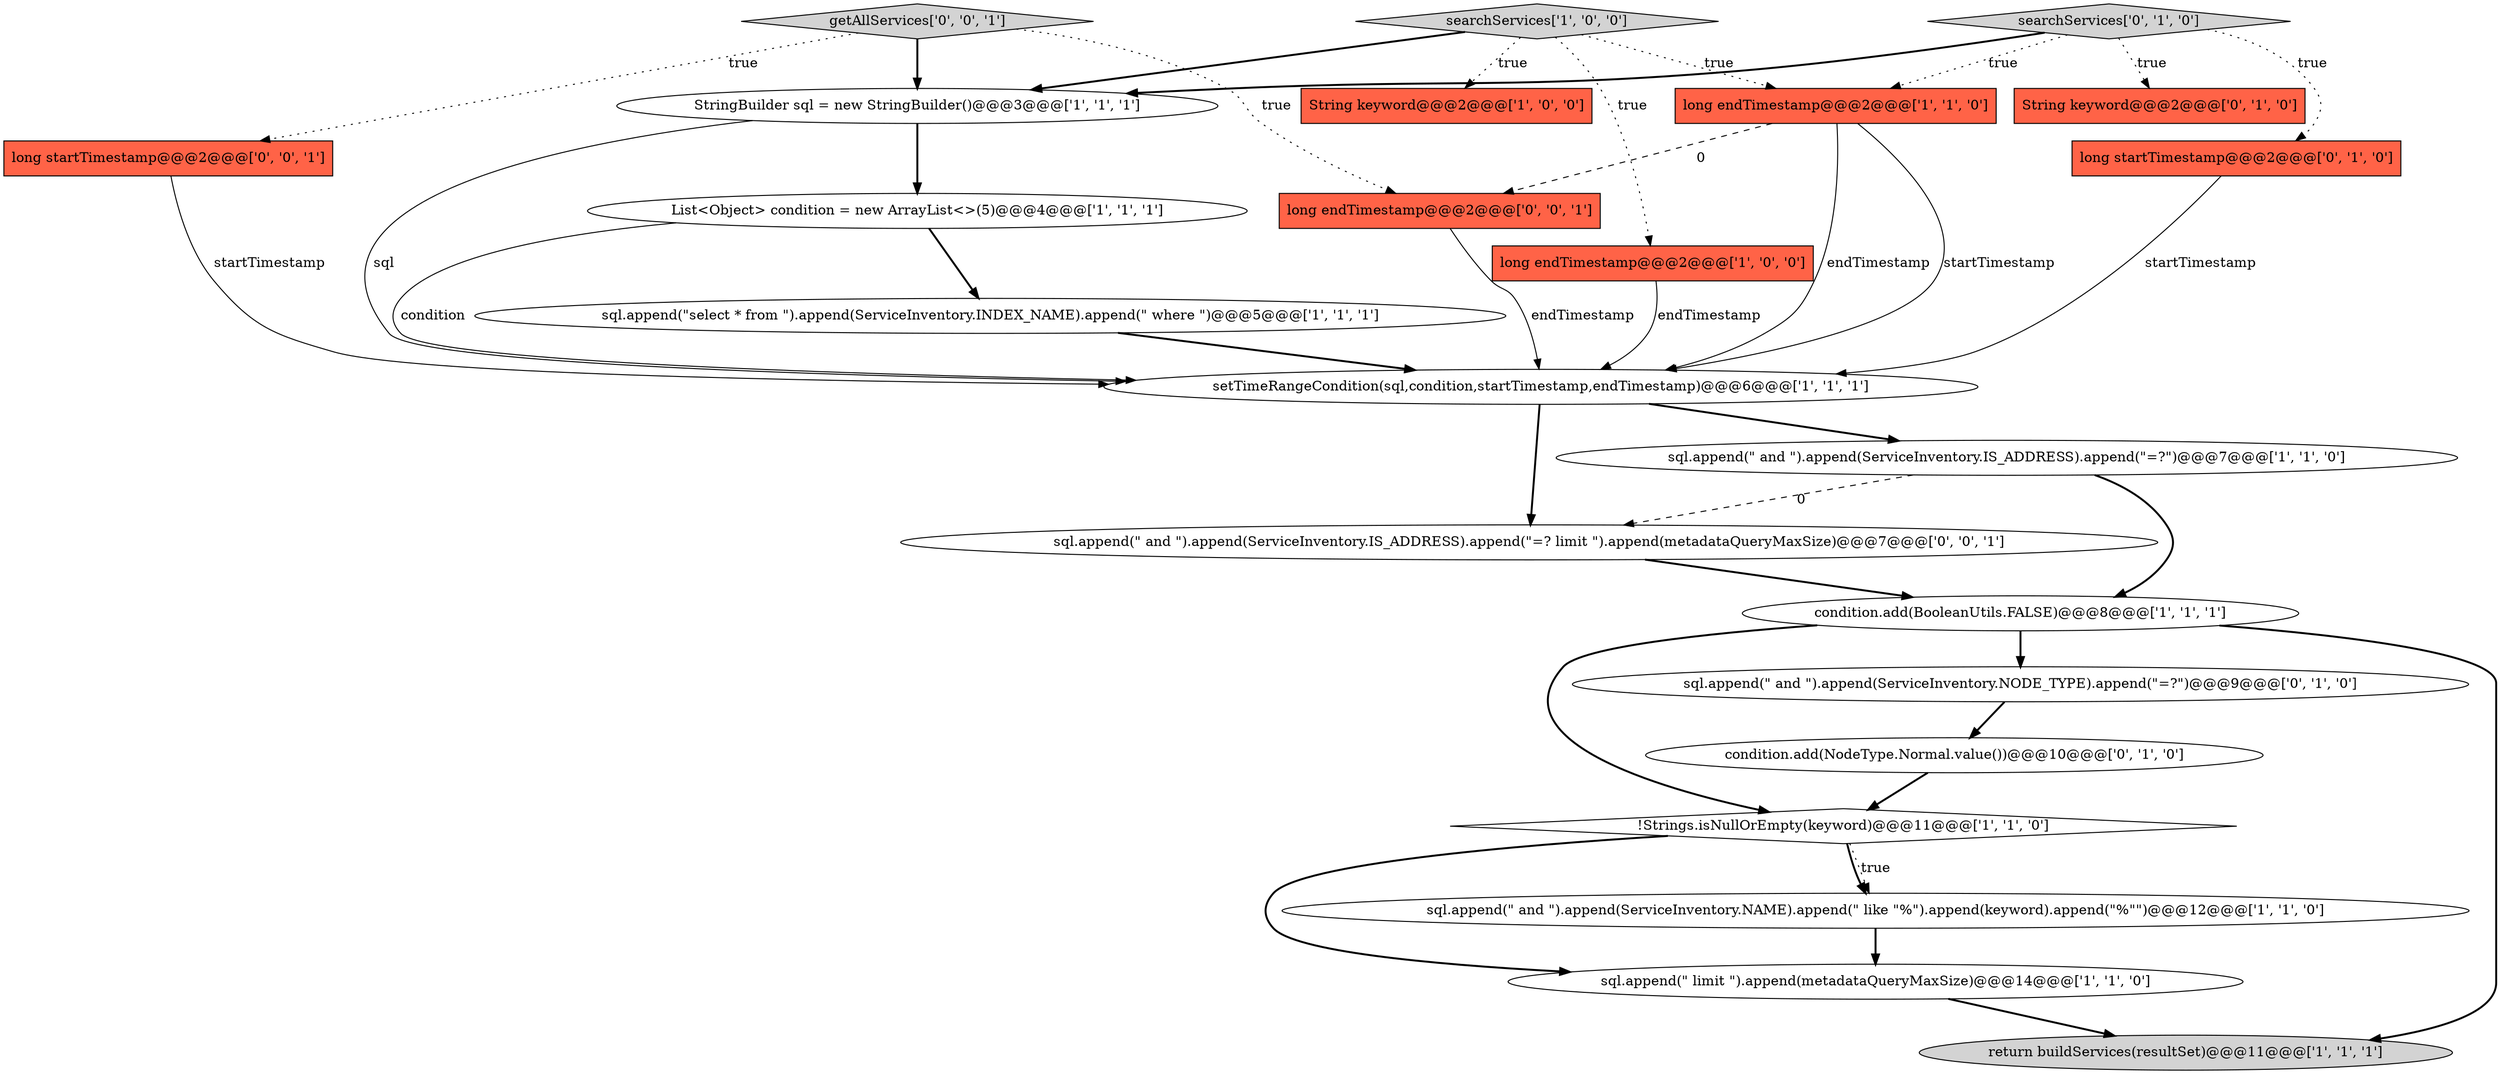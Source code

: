 digraph {
17 [style = filled, label = "sql.append(\" and \").append(ServiceInventory.NODE_TYPE).append(\"=?\")@@@9@@@['0', '1', '0']", fillcolor = white, shape = ellipse image = "AAA1AAABBB2BBB"];
9 [style = filled, label = "sql.append(\"select * from \").append(ServiceInventory.INDEX_NAME).append(\" where \")@@@5@@@['1', '1', '1']", fillcolor = white, shape = ellipse image = "AAA0AAABBB1BBB"];
15 [style = filled, label = "condition.add(NodeType.Normal.value())@@@10@@@['0', '1', '0']", fillcolor = white, shape = ellipse image = "AAA1AAABBB2BBB"];
11 [style = filled, label = "sql.append(\" limit \").append(metadataQueryMaxSize)@@@14@@@['1', '1', '0']", fillcolor = white, shape = ellipse image = "AAA0AAABBB1BBB"];
12 [style = filled, label = "sql.append(\" and \").append(ServiceInventory.NAME).append(\" like \"%\").append(keyword).append(\"%\"\")@@@12@@@['1', '1', '0']", fillcolor = white, shape = ellipse image = "AAA0AAABBB1BBB"];
6 [style = filled, label = "List<Object> condition = new ArrayList<>(5)@@@4@@@['1', '1', '1']", fillcolor = white, shape = ellipse image = "AAA0AAABBB1BBB"];
0 [style = filled, label = "condition.add(BooleanUtils.FALSE)@@@8@@@['1', '1', '1']", fillcolor = white, shape = ellipse image = "AAA0AAABBB1BBB"];
21 [style = filled, label = "long startTimestamp@@@2@@@['0', '0', '1']", fillcolor = tomato, shape = box image = "AAA0AAABBB3BBB"];
14 [style = filled, label = "long startTimestamp@@@2@@@['0', '1', '0']", fillcolor = tomato, shape = box image = "AAA0AAABBB2BBB"];
2 [style = filled, label = "String keyword@@@2@@@['1', '0', '0']", fillcolor = tomato, shape = box image = "AAA0AAABBB1BBB"];
1 [style = filled, label = "!Strings.isNullOrEmpty(keyword)@@@11@@@['1', '1', '0']", fillcolor = white, shape = diamond image = "AAA0AAABBB1BBB"];
19 [style = filled, label = "sql.append(\" and \").append(ServiceInventory.IS_ADDRESS).append(\"=? limit \").append(metadataQueryMaxSize)@@@7@@@['0', '0', '1']", fillcolor = white, shape = ellipse image = "AAA0AAABBB3BBB"];
3 [style = filled, label = "long endTimestamp@@@2@@@['1', '0', '0']", fillcolor = tomato, shape = box image = "AAA0AAABBB1BBB"];
8 [style = filled, label = "long endTimestamp@@@2@@@['1', '1', '0']", fillcolor = tomato, shape = box image = "AAA0AAABBB1BBB"];
20 [style = filled, label = "getAllServices['0', '0', '1']", fillcolor = lightgray, shape = diamond image = "AAA0AAABBB3BBB"];
10 [style = filled, label = "sql.append(\" and \").append(ServiceInventory.IS_ADDRESS).append(\"=?\")@@@7@@@['1', '1', '0']", fillcolor = white, shape = ellipse image = "AAA0AAABBB1BBB"];
7 [style = filled, label = "setTimeRangeCondition(sql,condition,startTimestamp,endTimestamp)@@@6@@@['1', '1', '1']", fillcolor = white, shape = ellipse image = "AAA0AAABBB1BBB"];
4 [style = filled, label = "searchServices['1', '0', '0']", fillcolor = lightgray, shape = diamond image = "AAA0AAABBB1BBB"];
5 [style = filled, label = "StringBuilder sql = new StringBuilder()@@@3@@@['1', '1', '1']", fillcolor = white, shape = ellipse image = "AAA0AAABBB1BBB"];
18 [style = filled, label = "searchServices['0', '1', '0']", fillcolor = lightgray, shape = diamond image = "AAA0AAABBB2BBB"];
22 [style = filled, label = "long endTimestamp@@@2@@@['0', '0', '1']", fillcolor = tomato, shape = box image = "AAA0AAABBB3BBB"];
13 [style = filled, label = "return buildServices(resultSet)@@@11@@@['1', '1', '1']", fillcolor = lightgray, shape = ellipse image = "AAA0AAABBB1BBB"];
16 [style = filled, label = "String keyword@@@2@@@['0', '1', '0']", fillcolor = tomato, shape = box image = "AAA0AAABBB2BBB"];
21->7 [style = solid, label="startTimestamp"];
15->1 [style = bold, label=""];
4->3 [style = dotted, label="true"];
20->21 [style = dotted, label="true"];
7->10 [style = bold, label=""];
1->12 [style = bold, label=""];
20->5 [style = bold, label=""];
4->5 [style = bold, label=""];
18->5 [style = bold, label=""];
18->8 [style = dotted, label="true"];
22->7 [style = solid, label="endTimestamp"];
8->7 [style = solid, label="endTimestamp"];
19->0 [style = bold, label=""];
0->13 [style = bold, label=""];
0->1 [style = bold, label=""];
1->11 [style = bold, label=""];
4->8 [style = dotted, label="true"];
6->9 [style = bold, label=""];
18->14 [style = dotted, label="true"];
18->16 [style = dotted, label="true"];
14->7 [style = solid, label="startTimestamp"];
17->15 [style = bold, label=""];
3->7 [style = solid, label="endTimestamp"];
1->12 [style = dotted, label="true"];
20->22 [style = dotted, label="true"];
11->13 [style = bold, label=""];
6->7 [style = solid, label="condition"];
0->17 [style = bold, label=""];
10->19 [style = dashed, label="0"];
12->11 [style = bold, label=""];
7->19 [style = bold, label=""];
5->7 [style = solid, label="sql"];
10->0 [style = bold, label=""];
5->6 [style = bold, label=""];
8->22 [style = dashed, label="0"];
4->2 [style = dotted, label="true"];
8->7 [style = solid, label="startTimestamp"];
9->7 [style = bold, label=""];
}
